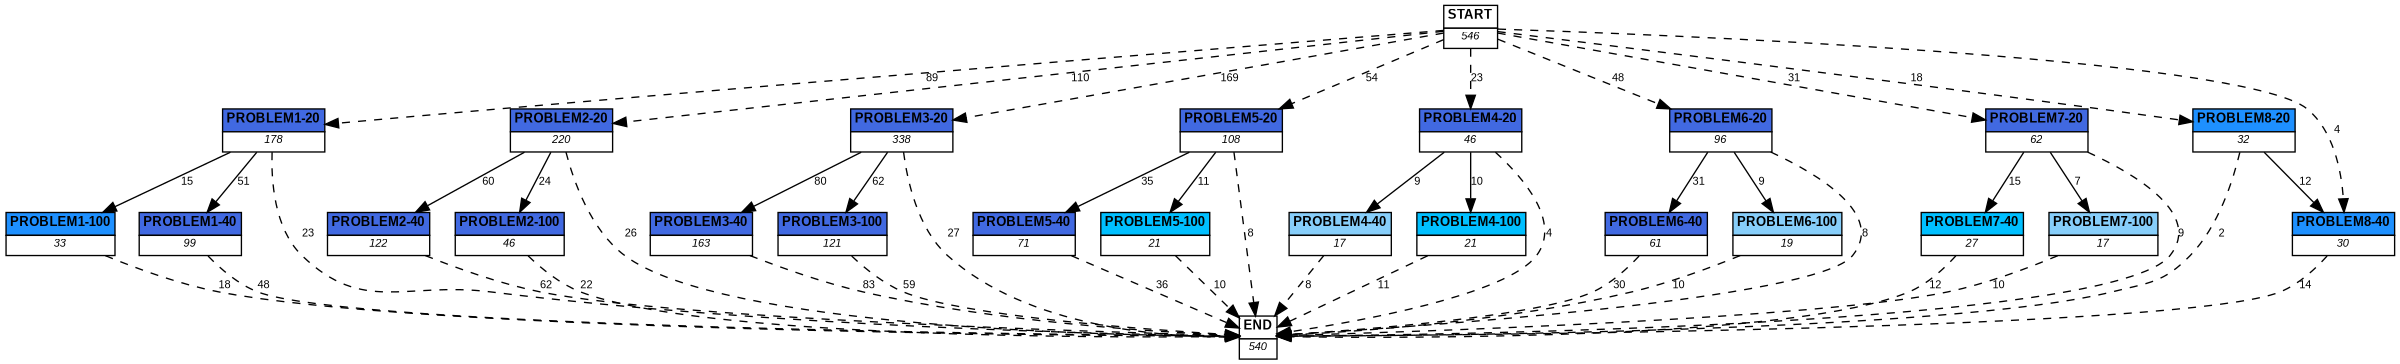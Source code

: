 digraph graphname {
	dpi = 150
	size="16,11!";
	margin = 0;
"PROBLEM1-20" [shape=plain, label=<<table border="0" cellborder="1" cellspacing="0"><tr><td bgcolor="royalblue"><FONT face="Arial" POINT-SIZE="10"><b>PROBLEM1-20</b></FONT></td></tr><tr><td bgcolor="white"><FONT face="Arial" POINT-SIZE="8"><i>178</i></FONT></td></tr></table>>]
"PROBLEM1-100" [shape=plain, label=<<table border="0" cellborder="1" cellspacing="0"><tr><td bgcolor="dodgerblue"><FONT face="Arial" POINT-SIZE="10"><b>PROBLEM1-100</b></FONT></td></tr><tr><td bgcolor="white"><FONT face="Arial" POINT-SIZE="8"><i>33</i></FONT></td></tr></table>>]
"PROBLEM1-40" [shape=plain, label=<<table border="0" cellborder="1" cellspacing="0"><tr><td bgcolor="royalblue"><FONT face="Arial" POINT-SIZE="10"><b>PROBLEM1-40</b></FONT></td></tr><tr><td bgcolor="white"><FONT face="Arial" POINT-SIZE="8"><i>99</i></FONT></td></tr></table>>]
"PROBLEM2-20" [shape=plain, label=<<table border="0" cellborder="1" cellspacing="0"><tr><td bgcolor="royalblue"><FONT face="Arial" POINT-SIZE="10"><b>PROBLEM2-20</b></FONT></td></tr><tr><td bgcolor="white"><FONT face="Arial" POINT-SIZE="8"><i>220</i></FONT></td></tr></table>>]
"PROBLEM2-40" [shape=plain, label=<<table border="0" cellborder="1" cellspacing="0"><tr><td bgcolor="royalblue"><FONT face="Arial" POINT-SIZE="10"><b>PROBLEM2-40</b></FONT></td></tr><tr><td bgcolor="white"><FONT face="Arial" POINT-SIZE="8"><i>122</i></FONT></td></tr></table>>]
"PROBLEM2-100" [shape=plain, label=<<table border="0" cellborder="1" cellspacing="0"><tr><td bgcolor="royalblue"><FONT face="Arial" POINT-SIZE="10"><b>PROBLEM2-100</b></FONT></td></tr><tr><td bgcolor="white"><FONT face="Arial" POINT-SIZE="8"><i>46</i></FONT></td></tr></table>>]
"PROBLEM3-20" [shape=plain, label=<<table border="0" cellborder="1" cellspacing="0"><tr><td bgcolor="royalblue"><FONT face="Arial" POINT-SIZE="10"><b>PROBLEM3-20</b></FONT></td></tr><tr><td bgcolor="white"><FONT face="Arial" POINT-SIZE="8"><i>338</i></FONT></td></tr></table>>]
"PROBLEM3-40" [shape=plain, label=<<table border="0" cellborder="1" cellspacing="0"><tr><td bgcolor="royalblue"><FONT face="Arial" POINT-SIZE="10"><b>PROBLEM3-40</b></FONT></td></tr><tr><td bgcolor="white"><FONT face="Arial" POINT-SIZE="8"><i>163</i></FONT></td></tr></table>>]
"PROBLEM3-100" [shape=plain, label=<<table border="0" cellborder="1" cellspacing="0"><tr><td bgcolor="royalblue"><FONT face="Arial" POINT-SIZE="10"><b>PROBLEM3-100</b></FONT></td></tr><tr><td bgcolor="white"><FONT face="Arial" POINT-SIZE="8"><i>121</i></FONT></td></tr></table>>]
"PROBLEM5-20" [shape=plain, label=<<table border="0" cellborder="1" cellspacing="0"><tr><td bgcolor="royalblue"><FONT face="Arial" POINT-SIZE="10"><b>PROBLEM5-20</b></FONT></td></tr><tr><td bgcolor="white"><FONT face="Arial" POINT-SIZE="8"><i>108</i></FONT></td></tr></table>>]
"PROBLEM5-40" [shape=plain, label=<<table border="0" cellborder="1" cellspacing="0"><tr><td bgcolor="royalblue"><FONT face="Arial" POINT-SIZE="10"><b>PROBLEM5-40</b></FONT></td></tr><tr><td bgcolor="white"><FONT face="Arial" POINT-SIZE="8"><i>71</i></FONT></td></tr></table>>]
"PROBLEM4-20" [shape=plain, label=<<table border="0" cellborder="1" cellspacing="0"><tr><td bgcolor="royalblue"><FONT face="Arial" POINT-SIZE="10"><b>PROBLEM4-20</b></FONT></td></tr><tr><td bgcolor="white"><FONT face="Arial" POINT-SIZE="8"><i>46</i></FONT></td></tr></table>>]
"PROBLEM4-40" [shape=plain, label=<<table border="0" cellborder="1" cellspacing="0"><tr><td bgcolor="lightskyblue"><FONT face="Arial" POINT-SIZE="10"><b>PROBLEM4-40</b></FONT></td></tr><tr><td bgcolor="white"><FONT face="Arial" POINT-SIZE="8"><i>17</i></FONT></td></tr></table>>]
"PROBLEM6-20" [shape=plain, label=<<table border="0" cellborder="1" cellspacing="0"><tr><td bgcolor="royalblue"><FONT face="Arial" POINT-SIZE="10"><b>PROBLEM6-20</b></FONT></td></tr><tr><td bgcolor="white"><FONT face="Arial" POINT-SIZE="8"><i>96</i></FONT></td></tr></table>>]
"PROBLEM6-40" [shape=plain, label=<<table border="0" cellborder="1" cellspacing="0"><tr><td bgcolor="royalblue"><FONT face="Arial" POINT-SIZE="10"><b>PROBLEM6-40</b></FONT></td></tr><tr><td bgcolor="white"><FONT face="Arial" POINT-SIZE="8"><i>61</i></FONT></td></tr></table>>]
"PROBLEM5-100" [shape=plain, label=<<table border="0" cellborder="1" cellspacing="0"><tr><td bgcolor="deepskyblue"><FONT face="Arial" POINT-SIZE="10"><b>PROBLEM5-100</b></FONT></td></tr><tr><td bgcolor="white"><FONT face="Arial" POINT-SIZE="8"><i>21</i></FONT></td></tr></table>>]
"PROBLEM4-100" [shape=plain, label=<<table border="0" cellborder="1" cellspacing="0"><tr><td bgcolor="deepskyblue"><FONT face="Arial" POINT-SIZE="10"><b>PROBLEM4-100</b></FONT></td></tr><tr><td bgcolor="white"><FONT face="Arial" POINT-SIZE="8"><i>21</i></FONT></td></tr></table>>]
"PROBLEM6-100" [shape=plain, label=<<table border="0" cellborder="1" cellspacing="0"><tr><td bgcolor="lightskyblue"><FONT face="Arial" POINT-SIZE="10"><b>PROBLEM6-100</b></FONT></td></tr><tr><td bgcolor="white"><FONT face="Arial" POINT-SIZE="8"><i>19</i></FONT></td></tr></table>>]
"PROBLEM7-20" [shape=plain, label=<<table border="0" cellborder="1" cellspacing="0"><tr><td bgcolor="royalblue"><FONT face="Arial" POINT-SIZE="10"><b>PROBLEM7-20</b></FONT></td></tr><tr><td bgcolor="white"><FONT face="Arial" POINT-SIZE="8"><i>62</i></FONT></td></tr></table>>]
"PROBLEM7-40" [shape=plain, label=<<table border="0" cellborder="1" cellspacing="0"><tr><td bgcolor="deepskyblue"><FONT face="Arial" POINT-SIZE="10"><b>PROBLEM7-40</b></FONT></td></tr><tr><td bgcolor="white"><FONT face="Arial" POINT-SIZE="8"><i>27</i></FONT></td></tr></table>>]
"PROBLEM7-100" [shape=plain, label=<<table border="0" cellborder="1" cellspacing="0"><tr><td bgcolor="lightskyblue"><FONT face="Arial" POINT-SIZE="10"><b>PROBLEM7-100</b></FONT></td></tr><tr><td bgcolor="white"><FONT face="Arial" POINT-SIZE="8"><i>17</i></FONT></td></tr></table>>]
"PROBLEM8-20" [shape=plain, label=<<table border="0" cellborder="1" cellspacing="0"><tr><td bgcolor="dodgerblue"><FONT face="Arial" POINT-SIZE="10"><b>PROBLEM8-20</b></FONT></td></tr><tr><td bgcolor="white"><FONT face="Arial" POINT-SIZE="8"><i>32</i></FONT></td></tr></table>>]
"PROBLEM8-40" [shape=plain, label=<<table border="0" cellborder="1" cellspacing="0"><tr><td bgcolor="dodgerblue"><FONT face="Arial" POINT-SIZE="10"><b>PROBLEM8-40</b></FONT></td></tr><tr><td bgcolor="white"><FONT face="Arial" POINT-SIZE="8"><i>30</i></FONT></td></tr></table>>]
"START" [shape=plain, label=<<table border="0" cellborder="1" cellspacing="0"><tr><td bgcolor="white"><FONT face="Arial" POINT-SIZE="10"><b>START</b></FONT></td></tr><tr><td bgcolor="white"><FONT face="Arial" POINT-SIZE="8"><i>546</i></FONT></td></tr></table>>]
"END" [shape=plain, label=<<table border="0" cellborder="1" cellspacing="0"><tr><td bgcolor="white"><FONT face="Arial" POINT-SIZE="10"><b>END</b></FONT></td></tr><tr><td bgcolor="white"><FONT face="Arial" POINT-SIZE="8"><i>540</i></FONT></td></tr></table>>]
"PROBLEM1-20" -> "PROBLEM1-100" [ label ="15" labelfloat=false fontname="Arial" fontsize=8]
"PROBLEM1-20" -> "PROBLEM1-40" [ label ="51" labelfloat=false fontname="Arial" fontsize=8]
"PROBLEM1-20" -> "END" [ style = dashed label ="23" labelfloat=false fontname="Arial" fontsize=8]
"PROBLEM1-100" -> "END" [ style = dashed label ="18" labelfloat=false fontname="Arial" fontsize=8]
"PROBLEM1-40" -> "END" [ style = dashed label ="48" labelfloat=false fontname="Arial" fontsize=8]
"PROBLEM2-20" -> "PROBLEM2-40" [ label ="60" labelfloat=false fontname="Arial" fontsize=8]
"PROBLEM2-20" -> "PROBLEM2-100" [ label ="24" labelfloat=false fontname="Arial" fontsize=8]
"PROBLEM2-20" -> "END" [ style = dashed label ="26" labelfloat=false fontname="Arial" fontsize=8]
"PROBLEM2-40" -> "END" [ style = dashed label ="62" labelfloat=false fontname="Arial" fontsize=8]
"PROBLEM2-100" -> "END" [ style = dashed label ="22" labelfloat=false fontname="Arial" fontsize=8]
"PROBLEM3-20" -> "PROBLEM3-40" [ label ="80" labelfloat=false fontname="Arial" fontsize=8]
"PROBLEM3-20" -> "PROBLEM3-100" [ label ="62" labelfloat=false fontname="Arial" fontsize=8]
"PROBLEM3-20" -> "END" [ style = dashed label ="27" labelfloat=false fontname="Arial" fontsize=8]
"PROBLEM3-40" -> "END" [ style = dashed label ="83" labelfloat=false fontname="Arial" fontsize=8]
"PROBLEM3-100" -> "END" [ style = dashed label ="59" labelfloat=false fontname="Arial" fontsize=8]
"PROBLEM5-20" -> "PROBLEM5-40" [ label ="35" labelfloat=false fontname="Arial" fontsize=8]
"PROBLEM5-20" -> "PROBLEM5-100" [ label ="11" labelfloat=false fontname="Arial" fontsize=8]
"PROBLEM5-20" -> "END" [ style = dashed label ="8" labelfloat=false fontname="Arial" fontsize=8]
"PROBLEM5-40" -> "END" [ style = dashed label ="36" labelfloat=false fontname="Arial" fontsize=8]
"PROBLEM4-20" -> "PROBLEM4-40" [ label ="9" labelfloat=false fontname="Arial" fontsize=8]
"PROBLEM4-20" -> "PROBLEM4-100" [ label ="10" labelfloat=false fontname="Arial" fontsize=8]
"PROBLEM4-20" -> "END" [ style = dashed label ="4" labelfloat=false fontname="Arial" fontsize=8]
"PROBLEM4-40" -> "END" [ style = dashed label ="8" labelfloat=false fontname="Arial" fontsize=8]
"PROBLEM6-20" -> "PROBLEM6-40" [ label ="31" labelfloat=false fontname="Arial" fontsize=8]
"PROBLEM6-20" -> "PROBLEM6-100" [ label ="9" labelfloat=false fontname="Arial" fontsize=8]
"PROBLEM6-20" -> "END" [ style = dashed label ="8" labelfloat=false fontname="Arial" fontsize=8]
"PROBLEM6-40" -> "END" [ style = dashed label ="30" labelfloat=false fontname="Arial" fontsize=8]
"PROBLEM5-100" -> "END" [ style = dashed label ="10" labelfloat=false fontname="Arial" fontsize=8]
"PROBLEM4-100" -> "END" [ style = dashed label ="11" labelfloat=false fontname="Arial" fontsize=8]
"PROBLEM6-100" -> "END" [ style = dashed label ="10" labelfloat=false fontname="Arial" fontsize=8]
"PROBLEM7-20" -> "PROBLEM7-40" [ label ="15" labelfloat=false fontname="Arial" fontsize=8]
"PROBLEM7-20" -> "PROBLEM7-100" [ label ="7" labelfloat=false fontname="Arial" fontsize=8]
"PROBLEM7-20" -> "END" [ style = dashed label ="9" labelfloat=false fontname="Arial" fontsize=8]
"PROBLEM7-40" -> "END" [ style = dashed label ="12" labelfloat=false fontname="Arial" fontsize=8]
"PROBLEM7-100" -> "END" [ style = dashed label ="10" labelfloat=false fontname="Arial" fontsize=8]
"PROBLEM8-20" -> "PROBLEM8-40" [ label ="12" labelfloat=false fontname="Arial" fontsize=8]
"PROBLEM8-20" -> "END" [ style = dashed label ="2" labelfloat=false fontname="Arial" fontsize=8]
"PROBLEM8-40" -> "END" [ style = dashed label ="14" labelfloat=false fontname="Arial" fontsize=8]
"START" -> "PROBLEM1-20" [ style = dashed label ="89" labelfloat=false fontname="Arial" fontsize=8]
"START" -> "PROBLEM2-20" [ style = dashed label ="110" labelfloat=false fontname="Arial" fontsize=8]
"START" -> "PROBLEM3-20" [ style = dashed label ="169" labelfloat=false fontname="Arial" fontsize=8]
"START" -> "PROBLEM5-20" [ style = dashed label ="54" labelfloat=false fontname="Arial" fontsize=8]
"START" -> "PROBLEM4-20" [ style = dashed label ="23" labelfloat=false fontname="Arial" fontsize=8]
"START" -> "PROBLEM6-20" [ style = dashed label ="48" labelfloat=false fontname="Arial" fontsize=8]
"START" -> "PROBLEM7-20" [ style = dashed label ="31" labelfloat=false fontname="Arial" fontsize=8]
"START" -> "PROBLEM8-20" [ style = dashed label ="18" labelfloat=false fontname="Arial" fontsize=8]
"START" -> "PROBLEM8-40" [ style = dashed label ="4" labelfloat=false fontname="Arial" fontsize=8]
}